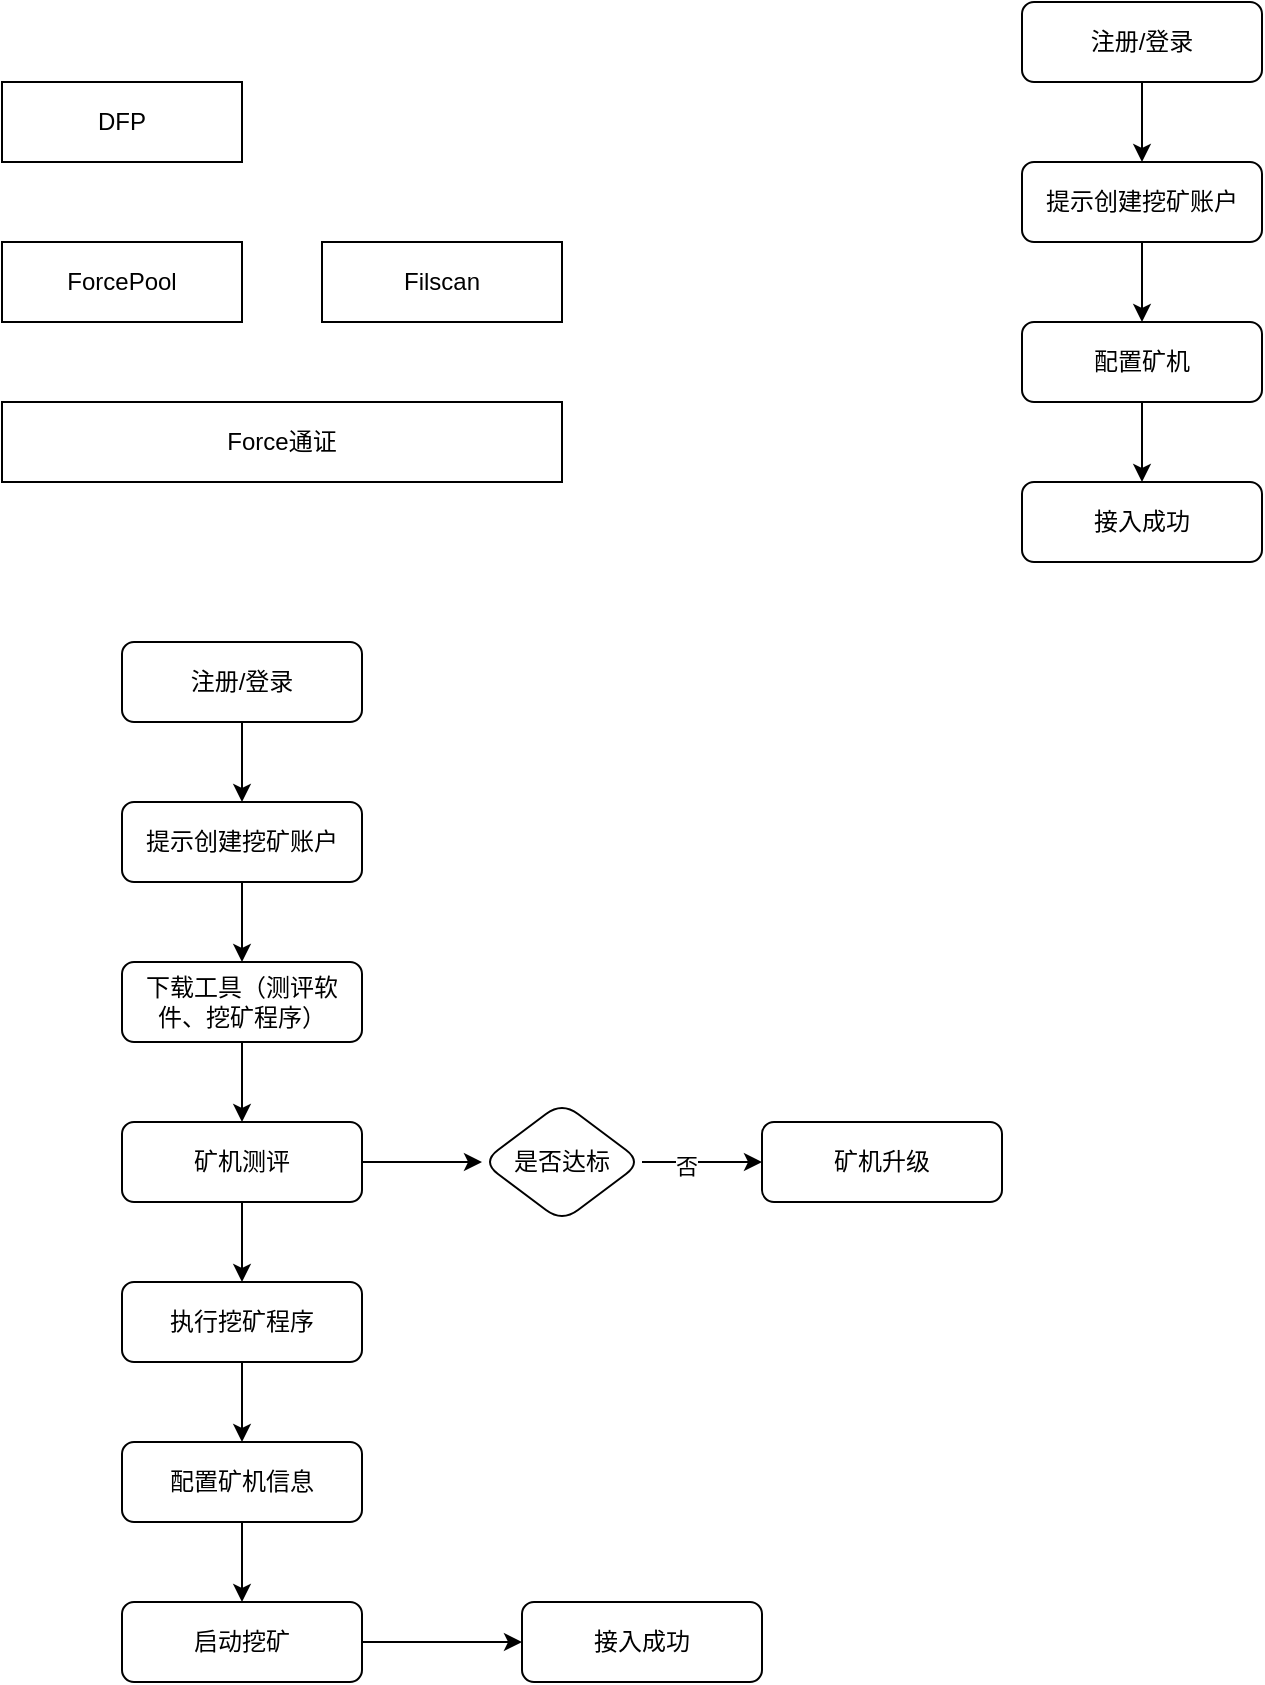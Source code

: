 <mxfile version="13.6.9" type="github"><diagram id="f_h1cKIEc_oGacx8I2lq" name="Page-1"><mxGraphModel dx="1426" dy="796" grid="1" gridSize="10" guides="1" tooltips="1" connect="1" arrows="1" fold="1" page="1" pageScale="1" pageWidth="827" pageHeight="1169" math="0" shadow="0"><root><mxCell id="0"/><mxCell id="1" parent="0"/><mxCell id="zDLzutrunawojID8hgP8-3" value="" style="edgeStyle=orthogonalEdgeStyle;rounded=0;orthogonalLoop=1;jettySize=auto;html=1;" parent="1" source="zDLzutrunawojID8hgP8-1" target="zDLzutrunawojID8hgP8-2" edge="1"><mxGeometry relative="1" as="geometry"/></mxCell><mxCell id="zDLzutrunawojID8hgP8-1" value="注册/登录" style="rounded=1;whiteSpace=wrap;html=1;" parent="1" vertex="1"><mxGeometry x="550" y="40" width="120" height="40" as="geometry"/></mxCell><mxCell id="zDLzutrunawojID8hgP8-5" value="" style="edgeStyle=orthogonalEdgeStyle;rounded=0;orthogonalLoop=1;jettySize=auto;html=1;" parent="1" source="zDLzutrunawojID8hgP8-2" target="zDLzutrunawojID8hgP8-4" edge="1"><mxGeometry relative="1" as="geometry"/></mxCell><mxCell id="zDLzutrunawojID8hgP8-2" value="提示创建挖矿账户" style="whiteSpace=wrap;html=1;rounded=1;" parent="1" vertex="1"><mxGeometry x="550" y="120" width="120" height="40" as="geometry"/></mxCell><mxCell id="zDLzutrunawojID8hgP8-7" value="" style="edgeStyle=orthogonalEdgeStyle;rounded=0;orthogonalLoop=1;jettySize=auto;html=1;" parent="1" source="zDLzutrunawojID8hgP8-4" target="zDLzutrunawojID8hgP8-6" edge="1"><mxGeometry relative="1" as="geometry"/></mxCell><mxCell id="zDLzutrunawojID8hgP8-4" value="配置矿机" style="whiteSpace=wrap;html=1;rounded=1;" parent="1" vertex="1"><mxGeometry x="550" y="200" width="120" height="40" as="geometry"/></mxCell><mxCell id="zDLzutrunawojID8hgP8-6" value="接入成功" style="whiteSpace=wrap;html=1;rounded=1;" parent="1" vertex="1"><mxGeometry x="550" y="280" width="120" height="40" as="geometry"/></mxCell><mxCell id="zDLzutrunawojID8hgP8-8" value="Force通证" style="rounded=0;whiteSpace=wrap;html=1;" parent="1" vertex="1"><mxGeometry x="40" y="240" width="280" height="40" as="geometry"/></mxCell><mxCell id="zDLzutrunawojID8hgP8-9" value="ForcePool" style="rounded=0;whiteSpace=wrap;html=1;" parent="1" vertex="1"><mxGeometry x="40" y="160" width="120" height="40" as="geometry"/></mxCell><mxCell id="zDLzutrunawojID8hgP8-10" value="DFP" style="rounded=0;whiteSpace=wrap;html=1;" parent="1" vertex="1"><mxGeometry x="40" y="80" width="120" height="40" as="geometry"/></mxCell><mxCell id="zDLzutrunawojID8hgP8-11" value="Filscan" style="rounded=0;whiteSpace=wrap;html=1;" parent="1" vertex="1"><mxGeometry x="200" y="160" width="120" height="40" as="geometry"/></mxCell><mxCell id="zDLzutrunawojID8hgP8-12" value="" style="edgeStyle=orthogonalEdgeStyle;rounded=0;orthogonalLoop=1;jettySize=auto;html=1;" parent="1" source="zDLzutrunawojID8hgP8-13" target="zDLzutrunawojID8hgP8-15" edge="1"><mxGeometry relative="1" as="geometry"/></mxCell><mxCell id="zDLzutrunawojID8hgP8-13" value="注册/登录" style="rounded=1;whiteSpace=wrap;html=1;" parent="1" vertex="1"><mxGeometry x="100" y="360" width="120" height="40" as="geometry"/></mxCell><mxCell id="zDLzutrunawojID8hgP8-14" value="" style="edgeStyle=orthogonalEdgeStyle;rounded=0;orthogonalLoop=1;jettySize=auto;html=1;entryX=0.5;entryY=0;entryDx=0;entryDy=0;" parent="1" source="zDLzutrunawojID8hgP8-15" target="zDLzutrunawojID8hgP8-18" edge="1"><mxGeometry relative="1" as="geometry"><mxPoint x="160" y="520" as="targetPoint"/></mxGeometry></mxCell><mxCell id="zDLzutrunawojID8hgP8-15" value="提示创建挖矿账户" style="whiteSpace=wrap;html=1;rounded=1;" parent="1" vertex="1"><mxGeometry x="100" y="440" width="120" height="40" as="geometry"/></mxCell><mxCell id="zDLzutrunawojID8hgP8-20" value="" style="edgeStyle=orthogonalEdgeStyle;rounded=0;orthogonalLoop=1;jettySize=auto;html=1;" parent="1" source="zDLzutrunawojID8hgP8-18" target="zDLzutrunawojID8hgP8-19" edge="1"><mxGeometry relative="1" as="geometry"/></mxCell><mxCell id="zDLzutrunawojID8hgP8-18" value="下载工具（测评软件、挖矿程序）" style="whiteSpace=wrap;html=1;rounded=1;" parent="1" vertex="1"><mxGeometry x="100" y="520" width="120" height="40" as="geometry"/></mxCell><mxCell id="zDLzutrunawojID8hgP8-24" value="" style="edgeStyle=orthogonalEdgeStyle;rounded=0;orthogonalLoop=1;jettySize=auto;html=1;" parent="1" source="zDLzutrunawojID8hgP8-19" target="zDLzutrunawojID8hgP8-23" edge="1"><mxGeometry relative="1" as="geometry"/></mxCell><mxCell id="zDLzutrunawojID8hgP8-26" value="" style="edgeStyle=orthogonalEdgeStyle;rounded=0;orthogonalLoop=1;jettySize=auto;html=1;" parent="1" source="zDLzutrunawojID8hgP8-19" target="zDLzutrunawojID8hgP8-25" edge="1"><mxGeometry relative="1" as="geometry"/></mxCell><mxCell id="zDLzutrunawojID8hgP8-19" value="矿机测评" style="whiteSpace=wrap;html=1;rounded=1;" parent="1" vertex="1"><mxGeometry x="100" y="600" width="120" height="40" as="geometry"/></mxCell><mxCell id="zDLzutrunawojID8hgP8-31" value="" style="edgeStyle=orthogonalEdgeStyle;rounded=0;orthogonalLoop=1;jettySize=auto;html=1;" parent="1" source="zDLzutrunawojID8hgP8-23" target="zDLzutrunawojID8hgP8-30" edge="1"><mxGeometry relative="1" as="geometry"/></mxCell><mxCell id="zDLzutrunawojID8hgP8-23" value="执行挖矿程序" style="whiteSpace=wrap;html=1;rounded=1;" parent="1" vertex="1"><mxGeometry x="100" y="680" width="120" height="40" as="geometry"/></mxCell><mxCell id="zDLzutrunawojID8hgP8-28" value="" style="edgeStyle=orthogonalEdgeStyle;rounded=0;orthogonalLoop=1;jettySize=auto;html=1;" parent="1" source="zDLzutrunawojID8hgP8-25" target="zDLzutrunawojID8hgP8-27" edge="1"><mxGeometry relative="1" as="geometry"/></mxCell><mxCell id="zDLzutrunawojID8hgP8-29" value="否" style="edgeLabel;html=1;align=center;verticalAlign=middle;resizable=0;points=[];" parent="zDLzutrunawojID8hgP8-28" vertex="1" connectable="0"><mxGeometry x="-0.267" y="-2" relative="1" as="geometry"><mxPoint as="offset"/></mxGeometry></mxCell><mxCell id="zDLzutrunawojID8hgP8-25" value="是否达标" style="rhombus;whiteSpace=wrap;html=1;rounded=1;" parent="1" vertex="1"><mxGeometry x="280" y="590" width="80" height="60" as="geometry"/></mxCell><mxCell id="zDLzutrunawojID8hgP8-27" value="矿机升级" style="whiteSpace=wrap;html=1;rounded=1;" parent="1" vertex="1"><mxGeometry x="420" y="600" width="120" height="40" as="geometry"/></mxCell><mxCell id="zDLzutrunawojID8hgP8-33" value="" style="edgeStyle=orthogonalEdgeStyle;rounded=0;orthogonalLoop=1;jettySize=auto;html=1;" parent="1" source="zDLzutrunawojID8hgP8-30" target="zDLzutrunawojID8hgP8-32" edge="1"><mxGeometry relative="1" as="geometry"/></mxCell><mxCell id="zDLzutrunawojID8hgP8-30" value="配置矿机信息" style="whiteSpace=wrap;html=1;rounded=1;" parent="1" vertex="1"><mxGeometry x="100" y="760" width="120" height="40" as="geometry"/></mxCell><mxCell id="zDLzutrunawojID8hgP8-35" value="" style="edgeStyle=orthogonalEdgeStyle;rounded=0;orthogonalLoop=1;jettySize=auto;html=1;" parent="1" source="zDLzutrunawojID8hgP8-32" target="zDLzutrunawojID8hgP8-34" edge="1"><mxGeometry relative="1" as="geometry"/></mxCell><mxCell id="zDLzutrunawojID8hgP8-32" value="启动挖矿" style="whiteSpace=wrap;html=1;rounded=1;" parent="1" vertex="1"><mxGeometry x="100" y="840" width="120" height="40" as="geometry"/></mxCell><mxCell id="zDLzutrunawojID8hgP8-34" value="接入成功" style="whiteSpace=wrap;html=1;rounded=1;" parent="1" vertex="1"><mxGeometry x="300" y="840" width="120" height="40" as="geometry"/></mxCell></root></mxGraphModel></diagram></mxfile>